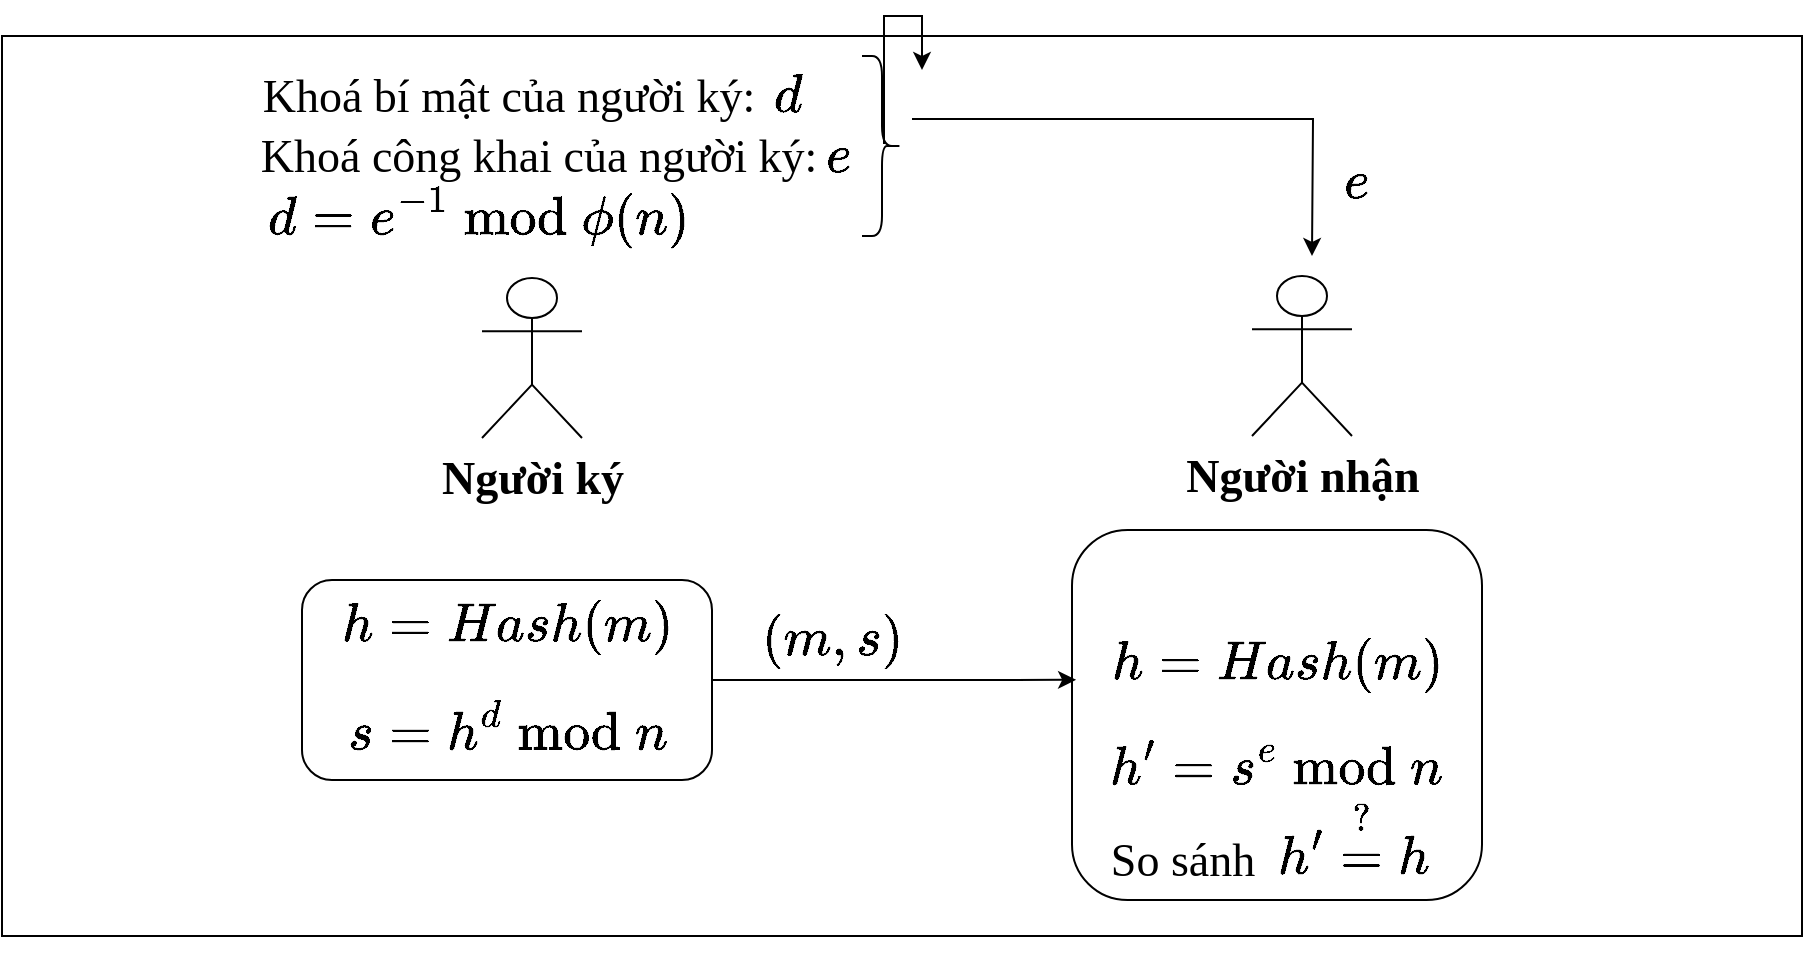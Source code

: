 <mxfile version="28.0.7">
  <diagram name="Page-1" id="D-datX1oWtXWp2vDRGbC">
    <mxGraphModel dx="2253" dy="832" grid="1" gridSize="10" guides="1" tooltips="1" connect="1" arrows="1" fold="1" page="1" pageScale="1" pageWidth="827" pageHeight="1169" math="1" shadow="0">
      <root>
        <mxCell id="0" />
        <mxCell id="1" parent="0" />
        <mxCell id="hGr5ZFkJVj5kxalqOqOy-12" value="" style="rounded=0;whiteSpace=wrap;html=1;" vertex="1" parent="1">
          <mxGeometry x="-240" y="240" width="900" height="450" as="geometry" />
        </mxCell>
        <mxCell id="qBwJLGhYPLfwIa4ArQ2N-2" value="&lt;b&gt;&lt;font face=&quot;Times New Roman&quot; style=&quot;font-size: 23px;&quot;&gt;Người ký&lt;/font&gt;&lt;/b&gt;" style="shape=umlActor;verticalLabelPosition=bottom;verticalAlign=top;html=1;outlineConnect=0;" parent="1" vertex="1">
          <mxGeometry y="361" width="50" height="80" as="geometry" />
        </mxCell>
        <mxCell id="qBwJLGhYPLfwIa4ArQ2N-9" value="&lt;font style=&quot;font-size: 23px;&quot;&gt;$$h=Hash(m)$$&lt;/font&gt;&lt;div&gt;&lt;font style=&quot;font-size: 23px;&quot;&gt;$$s=h^d \text{ mod } n$$&lt;/font&gt;&lt;/div&gt;" style="rounded=1;whiteSpace=wrap;html=1;" parent="1" vertex="1">
          <mxGeometry x="-90" y="512" width="205" height="100" as="geometry" />
        </mxCell>
        <mxCell id="qBwJLGhYPLfwIa4ArQ2N-12" value="&lt;b&gt;&lt;font face=&quot;Times New Roman&quot; style=&quot;font-size: 23px;&quot;&gt;Người nhận&lt;/font&gt;&lt;/b&gt;" style="shape=umlActor;verticalLabelPosition=bottom;verticalAlign=top;html=1;outlineConnect=0;" parent="1" vertex="1">
          <mxGeometry x="385" y="360" width="50" height="80" as="geometry" />
        </mxCell>
        <mxCell id="qBwJLGhYPLfwIa4ArQ2N-13" value="&lt;font style=&quot;font-size: 23px;&quot;&gt;$$h=Hash(m)$$&lt;/font&gt;&lt;div&gt;&lt;font style=&quot;font-size: 23px;&quot;&gt;$$h&#39;=s^e \text{ mod } n$$&lt;/font&gt;&lt;/div&gt;" style="rounded=1;whiteSpace=wrap;html=1;" parent="1" vertex="1">
          <mxGeometry x="295" y="487" width="205" height="185" as="geometry" />
        </mxCell>
        <mxCell id="qBwJLGhYPLfwIa4ArQ2N-15" value="&lt;span style=&quot;font-size: 23px; white-space: normal;&quot;&gt;&amp;nbsp;$$h&#39;\stackrel{?}{=} h$$&lt;/span&gt;&lt;br&gt;&lt;div&gt;&lt;span style=&quot;font-size: 23px; white-space: normal;&quot;&gt;&lt;br&gt;&lt;/span&gt;&lt;/div&gt;" style="text;html=1;align=center;verticalAlign=middle;resizable=0;points=[];autosize=1;strokeColor=none;fillColor=none;" parent="1" vertex="1">
          <mxGeometry x="305" y="622" width="260" height="70" as="geometry" />
        </mxCell>
        <mxCell id="hGr5ZFkJVj5kxalqOqOy-1" value="&lt;font face=&quot;Times New Roman&quot; style=&quot;font-size: 23px;&quot;&gt;So sánh&lt;/font&gt;" style="text;html=1;align=center;verticalAlign=middle;resizable=0;points=[];autosize=1;strokeColor=none;fillColor=none;" vertex="1" parent="1">
          <mxGeometry x="300" y="632" width="100" height="40" as="geometry" />
        </mxCell>
        <mxCell id="hGr5ZFkJVj5kxalqOqOy-2" style="edgeStyle=orthogonalEdgeStyle;rounded=0;orthogonalLoop=1;jettySize=auto;html=1;entryX=0.01;entryY=0.405;entryDx=0;entryDy=0;entryPerimeter=0;" edge="1" parent="1" source="qBwJLGhYPLfwIa4ArQ2N-9" target="qBwJLGhYPLfwIa4ArQ2N-13">
          <mxGeometry relative="1" as="geometry" />
        </mxCell>
        <mxCell id="hGr5ZFkJVj5kxalqOqOy-3" value="&lt;font style=&quot;font-size: 23px;&quot;&gt;$$(m,s)$$&lt;/font&gt;" style="text;html=1;align=center;verticalAlign=middle;resizable=0;points=[];autosize=1;strokeColor=none;fillColor=none;" vertex="1" parent="1">
          <mxGeometry x="110" y="522" width="130" height="40" as="geometry" />
        </mxCell>
        <mxCell id="hGr5ZFkJVj5kxalqOqOy-4" value="&lt;font style=&quot;font-size: 23px;&quot;&gt;$$d$$&lt;/font&gt;" style="text;html=1;align=center;verticalAlign=middle;resizable=0;points=[];autosize=1;strokeColor=none;fillColor=none;" vertex="1" parent="1">
          <mxGeometry x="108" y="250" width="90" height="40" as="geometry" />
        </mxCell>
        <mxCell id="hGr5ZFkJVj5kxalqOqOy-10" style="edgeStyle=orthogonalEdgeStyle;rounded=0;orthogonalLoop=1;jettySize=auto;html=1;exitX=0.45;exitY=0.489;exitDx=0;exitDy=0;exitPerimeter=0;" edge="1" parent="1" source="hGr5ZFkJVj5kxalqOqOy-18">
          <mxGeometry relative="1" as="geometry">
            <mxPoint x="415" y="350" as="targetPoint" />
            <mxPoint x="295" y="185" as="sourcePoint" />
          </mxGeometry>
        </mxCell>
        <mxCell id="hGr5ZFkJVj5kxalqOqOy-6" value="&lt;font face=&quot;Times New Roman&quot; style=&quot;font-size: 23px;&quot;&gt;Khoá bí mật của người ký:&lt;/font&gt;" style="text;html=1;align=center;verticalAlign=middle;resizable=0;points=[];autosize=1;strokeColor=none;fillColor=none;" vertex="1" parent="1">
          <mxGeometry x="-122.5" y="250" width="270" height="40" as="geometry" />
        </mxCell>
        <mxCell id="hGr5ZFkJVj5kxalqOqOy-7" value="&lt;font face=&quot;Times New Roman&quot; style=&quot;font-size: 23px;&quot;&gt;Khoá công khai của người ký:&lt;/font&gt;" style="text;html=1;align=center;verticalAlign=middle;resizable=0;points=[];autosize=1;strokeColor=none;fillColor=none;" vertex="1" parent="1">
          <mxGeometry x="-122.5" y="280" width="300" height="40" as="geometry" />
        </mxCell>
        <mxCell id="hGr5ZFkJVj5kxalqOqOy-9" value="&lt;font style=&quot;font-size: 23px;&quot;&gt;$$d=e^{-1} \text{ mod } &amp;nbsp;\phi(n)$$&lt;/font&gt;" style="text;html=1;align=center;verticalAlign=middle;resizable=0;points=[];autosize=1;strokeColor=none;fillColor=none;" vertex="1" parent="1">
          <mxGeometry x="-182.5" y="310" width="360" height="40" as="geometry" />
        </mxCell>
        <mxCell id="hGr5ZFkJVj5kxalqOqOy-11" value="&lt;span style=&quot;caret-color: rgb(0, 0, 0); color: rgb(0, 0, 0); font-family: Helvetica; font-size: 23px; font-style: normal; font-variant-caps: normal; font-weight: 400; letter-spacing: normal; text-align: center; text-indent: 0px; text-transform: none; white-space: nowrap; word-spacing: 0px; -webkit-text-stroke-width: 0px; background-color: rgb(236, 236, 236); text-decoration: none; float: none; display: inline !important;&quot;&gt;$$e$$&lt;/span&gt;" style="text;whiteSpace=wrap;html=1;" vertex="1" parent="1">
          <mxGeometry x="429" y="270" width="100" height="50" as="geometry" />
        </mxCell>
        <mxCell id="hGr5ZFkJVj5kxalqOqOy-14" value="" style="shape=curlyBracket;whiteSpace=wrap;html=1;rounded=1;flipH=1;labelPosition=right;verticalLabelPosition=middle;align=left;verticalAlign=middle;" vertex="1" parent="1">
          <mxGeometry x="190" y="250" width="20" height="90" as="geometry" />
        </mxCell>
        <mxCell id="hGr5ZFkJVj5kxalqOqOy-19" value="" style="edgeStyle=orthogonalEdgeStyle;rounded=0;orthogonalLoop=1;jettySize=auto;html=1;exitX=0.45;exitY=0.489;exitDx=0;exitDy=0;exitPerimeter=0;" edge="1" parent="1" source="hGr5ZFkJVj5kxalqOqOy-14" target="hGr5ZFkJVj5kxalqOqOy-18">
          <mxGeometry relative="1" as="geometry">
            <mxPoint x="415" y="350" as="targetPoint" />
            <mxPoint x="201" y="294" as="sourcePoint" />
          </mxGeometry>
        </mxCell>
        <mxCell id="hGr5ZFkJVj5kxalqOqOy-18" value="&lt;span style=&quot;caret-color: rgb(0, 0, 0); color: rgb(0, 0, 0); font-family: Helvetica; font-size: 23px; font-style: normal; font-variant-caps: normal; font-weight: 400; letter-spacing: normal; text-align: center; text-indent: 0px; text-transform: none; white-space: nowrap; word-spacing: 0px; -webkit-text-stroke-width: 0px; background-color: rgb(236, 236, 236); text-decoration: none; float: none; display: inline !important;&quot;&gt;$$e$$&lt;/span&gt;" style="text;whiteSpace=wrap;html=1;" vertex="1" parent="1">
          <mxGeometry x="170" y="257" width="100" height="50" as="geometry" />
        </mxCell>
      </root>
    </mxGraphModel>
  </diagram>
</mxfile>
